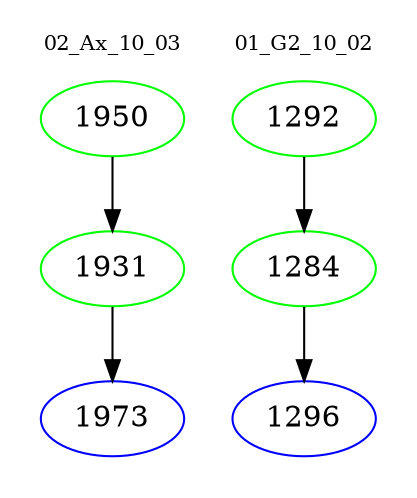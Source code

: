 digraph{
subgraph cluster_0 {
color = white
label = "02_Ax_10_03";
fontsize=10;
T0_1950 [label="1950", color="green"]
T0_1950 -> T0_1931 [color="black"]
T0_1931 [label="1931", color="green"]
T0_1931 -> T0_1973 [color="black"]
T0_1973 [label="1973", color="blue"]
}
subgraph cluster_1 {
color = white
label = "01_G2_10_02";
fontsize=10;
T1_1292 [label="1292", color="green"]
T1_1292 -> T1_1284 [color="black"]
T1_1284 [label="1284", color="green"]
T1_1284 -> T1_1296 [color="black"]
T1_1296 [label="1296", color="blue"]
}
}
